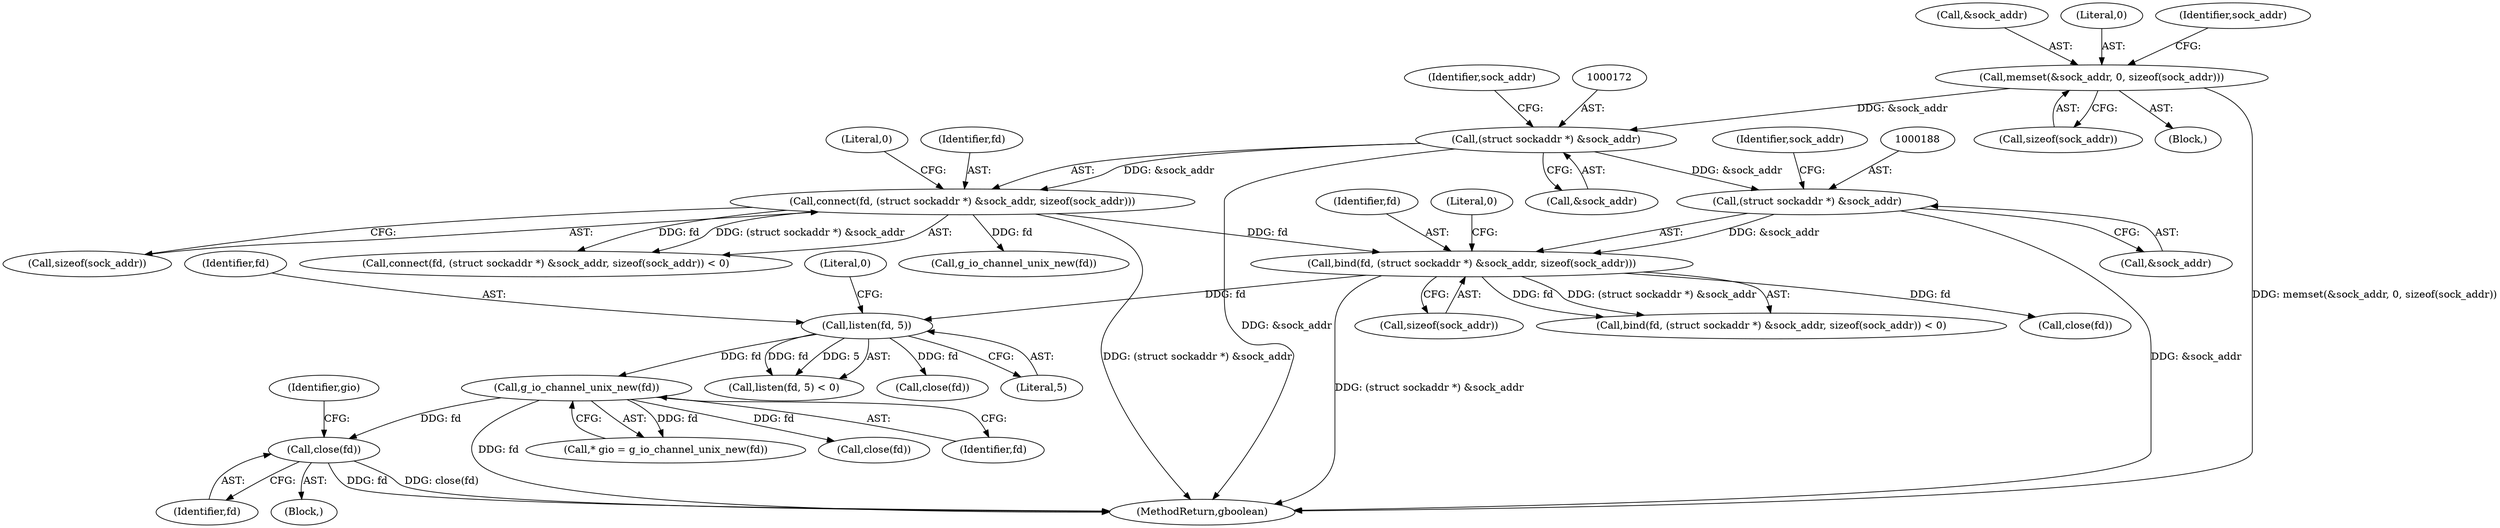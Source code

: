 digraph "0_lxde_f99163c6ff8b2f57c5f37b1ce5d62cf7450d4648@API" {
"1000258" [label="(Call,close(fd))"];
"1000221" [label="(Call,g_io_channel_unix_new(fd))"];
"1000205" [label="(Call,listen(fd, 5))"];
"1000185" [label="(Call,bind(fd, (struct sockaddr *) &sock_addr, sizeof(sock_addr)))"];
"1000169" [label="(Call,connect(fd, (struct sockaddr *) &sock_addr, sizeof(sock_addr)))"];
"1000171" [label="(Call,(struct sockaddr *) &sock_addr)"];
"1000146" [label="(Call,memset(&sock_addr, 0, sizeof(sock_addr)))"];
"1000187" [label="(Call,(struct sockaddr *) &sock_addr)"];
"1000278" [label="(Call,g_io_channel_unix_new(fd))"];
"1000175" [label="(Call,sizeof(sock_addr))"];
"1000258" [label="(Call,close(fd))"];
"1000221" [label="(Call,g_io_channel_unix_new(fd))"];
"1000191" [label="(Call,sizeof(sock_addr))"];
"1000186" [label="(Identifier,fd)"];
"1000177" [label="(Literal,0)"];
"1000222" [label="(Identifier,fd)"];
"1000205" [label="(Call,listen(fd, 5))"];
"1000206" [label="(Identifier,fd)"];
"1000204" [label="(Call,listen(fd, 5) < 0)"];
"1000171" [label="(Call,(struct sockaddr *) &sock_addr)"];
"1000189" [label="(Call,&sock_addr)"];
"1000120" [label="(Block,)"];
"1000184" [label="(Call,bind(fd, (struct sockaddr *) &sock_addr, sizeof(sock_addr)) < 0)"];
"1000219" [label="(Call,* gio = g_io_channel_unix_new(fd))"];
"1000214" [label="(Call,close(fd))"];
"1000169" [label="(Call,connect(fd, (struct sockaddr *) &sock_addr, sizeof(sock_addr)))"];
"1000147" [label="(Call,&sock_addr)"];
"1000230" [label="(Call,close(fd))"];
"1000146" [label="(Call,memset(&sock_addr, 0, sizeof(sock_addr)))"];
"1000207" [label="(Literal,5)"];
"1000187" [label="(Call,(struct sockaddr *) &sock_addr)"];
"1000255" [label="(Block,)"];
"1000168" [label="(Call,connect(fd, (struct sockaddr *) &sock_addr, sizeof(sock_addr)) < 0)"];
"1000149" [label="(Literal,0)"];
"1000154" [label="(Identifier,sock_addr)"];
"1000176" [label="(Identifier,sock_addr)"];
"1000192" [label="(Identifier,sock_addr)"];
"1000170" [label="(Identifier,fd)"];
"1000261" [label="(Identifier,gio)"];
"1000173" [label="(Call,&sock_addr)"];
"1000150" [label="(Call,sizeof(sock_addr))"];
"1000336" [label="(MethodReturn,gboolean)"];
"1000259" [label="(Identifier,fd)"];
"1000208" [label="(Literal,0)"];
"1000185" [label="(Call,bind(fd, (struct sockaddr *) &sock_addr, sizeof(sock_addr)))"];
"1000193" [label="(Literal,0)"];
"1000199" [label="(Call,close(fd))"];
"1000258" -> "1000255"  [label="AST: "];
"1000258" -> "1000259"  [label="CFG: "];
"1000259" -> "1000258"  [label="AST: "];
"1000261" -> "1000258"  [label="CFG: "];
"1000258" -> "1000336"  [label="DDG: fd"];
"1000258" -> "1000336"  [label="DDG: close(fd)"];
"1000221" -> "1000258"  [label="DDG: fd"];
"1000221" -> "1000219"  [label="AST: "];
"1000221" -> "1000222"  [label="CFG: "];
"1000222" -> "1000221"  [label="AST: "];
"1000219" -> "1000221"  [label="CFG: "];
"1000221" -> "1000336"  [label="DDG: fd"];
"1000221" -> "1000219"  [label="DDG: fd"];
"1000205" -> "1000221"  [label="DDG: fd"];
"1000221" -> "1000230"  [label="DDG: fd"];
"1000205" -> "1000204"  [label="AST: "];
"1000205" -> "1000207"  [label="CFG: "];
"1000206" -> "1000205"  [label="AST: "];
"1000207" -> "1000205"  [label="AST: "];
"1000208" -> "1000205"  [label="CFG: "];
"1000205" -> "1000204"  [label="DDG: fd"];
"1000205" -> "1000204"  [label="DDG: 5"];
"1000185" -> "1000205"  [label="DDG: fd"];
"1000205" -> "1000214"  [label="DDG: fd"];
"1000185" -> "1000184"  [label="AST: "];
"1000185" -> "1000191"  [label="CFG: "];
"1000186" -> "1000185"  [label="AST: "];
"1000187" -> "1000185"  [label="AST: "];
"1000191" -> "1000185"  [label="AST: "];
"1000193" -> "1000185"  [label="CFG: "];
"1000185" -> "1000336"  [label="DDG: (struct sockaddr *) &sock_addr"];
"1000185" -> "1000184"  [label="DDG: fd"];
"1000185" -> "1000184"  [label="DDG: (struct sockaddr *) &sock_addr"];
"1000169" -> "1000185"  [label="DDG: fd"];
"1000187" -> "1000185"  [label="DDG: &sock_addr"];
"1000185" -> "1000199"  [label="DDG: fd"];
"1000169" -> "1000168"  [label="AST: "];
"1000169" -> "1000175"  [label="CFG: "];
"1000170" -> "1000169"  [label="AST: "];
"1000171" -> "1000169"  [label="AST: "];
"1000175" -> "1000169"  [label="AST: "];
"1000177" -> "1000169"  [label="CFG: "];
"1000169" -> "1000336"  [label="DDG: (struct sockaddr *) &sock_addr"];
"1000169" -> "1000168"  [label="DDG: fd"];
"1000169" -> "1000168"  [label="DDG: (struct sockaddr *) &sock_addr"];
"1000171" -> "1000169"  [label="DDG: &sock_addr"];
"1000169" -> "1000278"  [label="DDG: fd"];
"1000171" -> "1000173"  [label="CFG: "];
"1000172" -> "1000171"  [label="AST: "];
"1000173" -> "1000171"  [label="AST: "];
"1000176" -> "1000171"  [label="CFG: "];
"1000171" -> "1000336"  [label="DDG: &sock_addr"];
"1000146" -> "1000171"  [label="DDG: &sock_addr"];
"1000171" -> "1000187"  [label="DDG: &sock_addr"];
"1000146" -> "1000120"  [label="AST: "];
"1000146" -> "1000150"  [label="CFG: "];
"1000147" -> "1000146"  [label="AST: "];
"1000149" -> "1000146"  [label="AST: "];
"1000150" -> "1000146"  [label="AST: "];
"1000154" -> "1000146"  [label="CFG: "];
"1000146" -> "1000336"  [label="DDG: memset(&sock_addr, 0, sizeof(sock_addr))"];
"1000187" -> "1000189"  [label="CFG: "];
"1000188" -> "1000187"  [label="AST: "];
"1000189" -> "1000187"  [label="AST: "];
"1000192" -> "1000187"  [label="CFG: "];
"1000187" -> "1000336"  [label="DDG: &sock_addr"];
}
